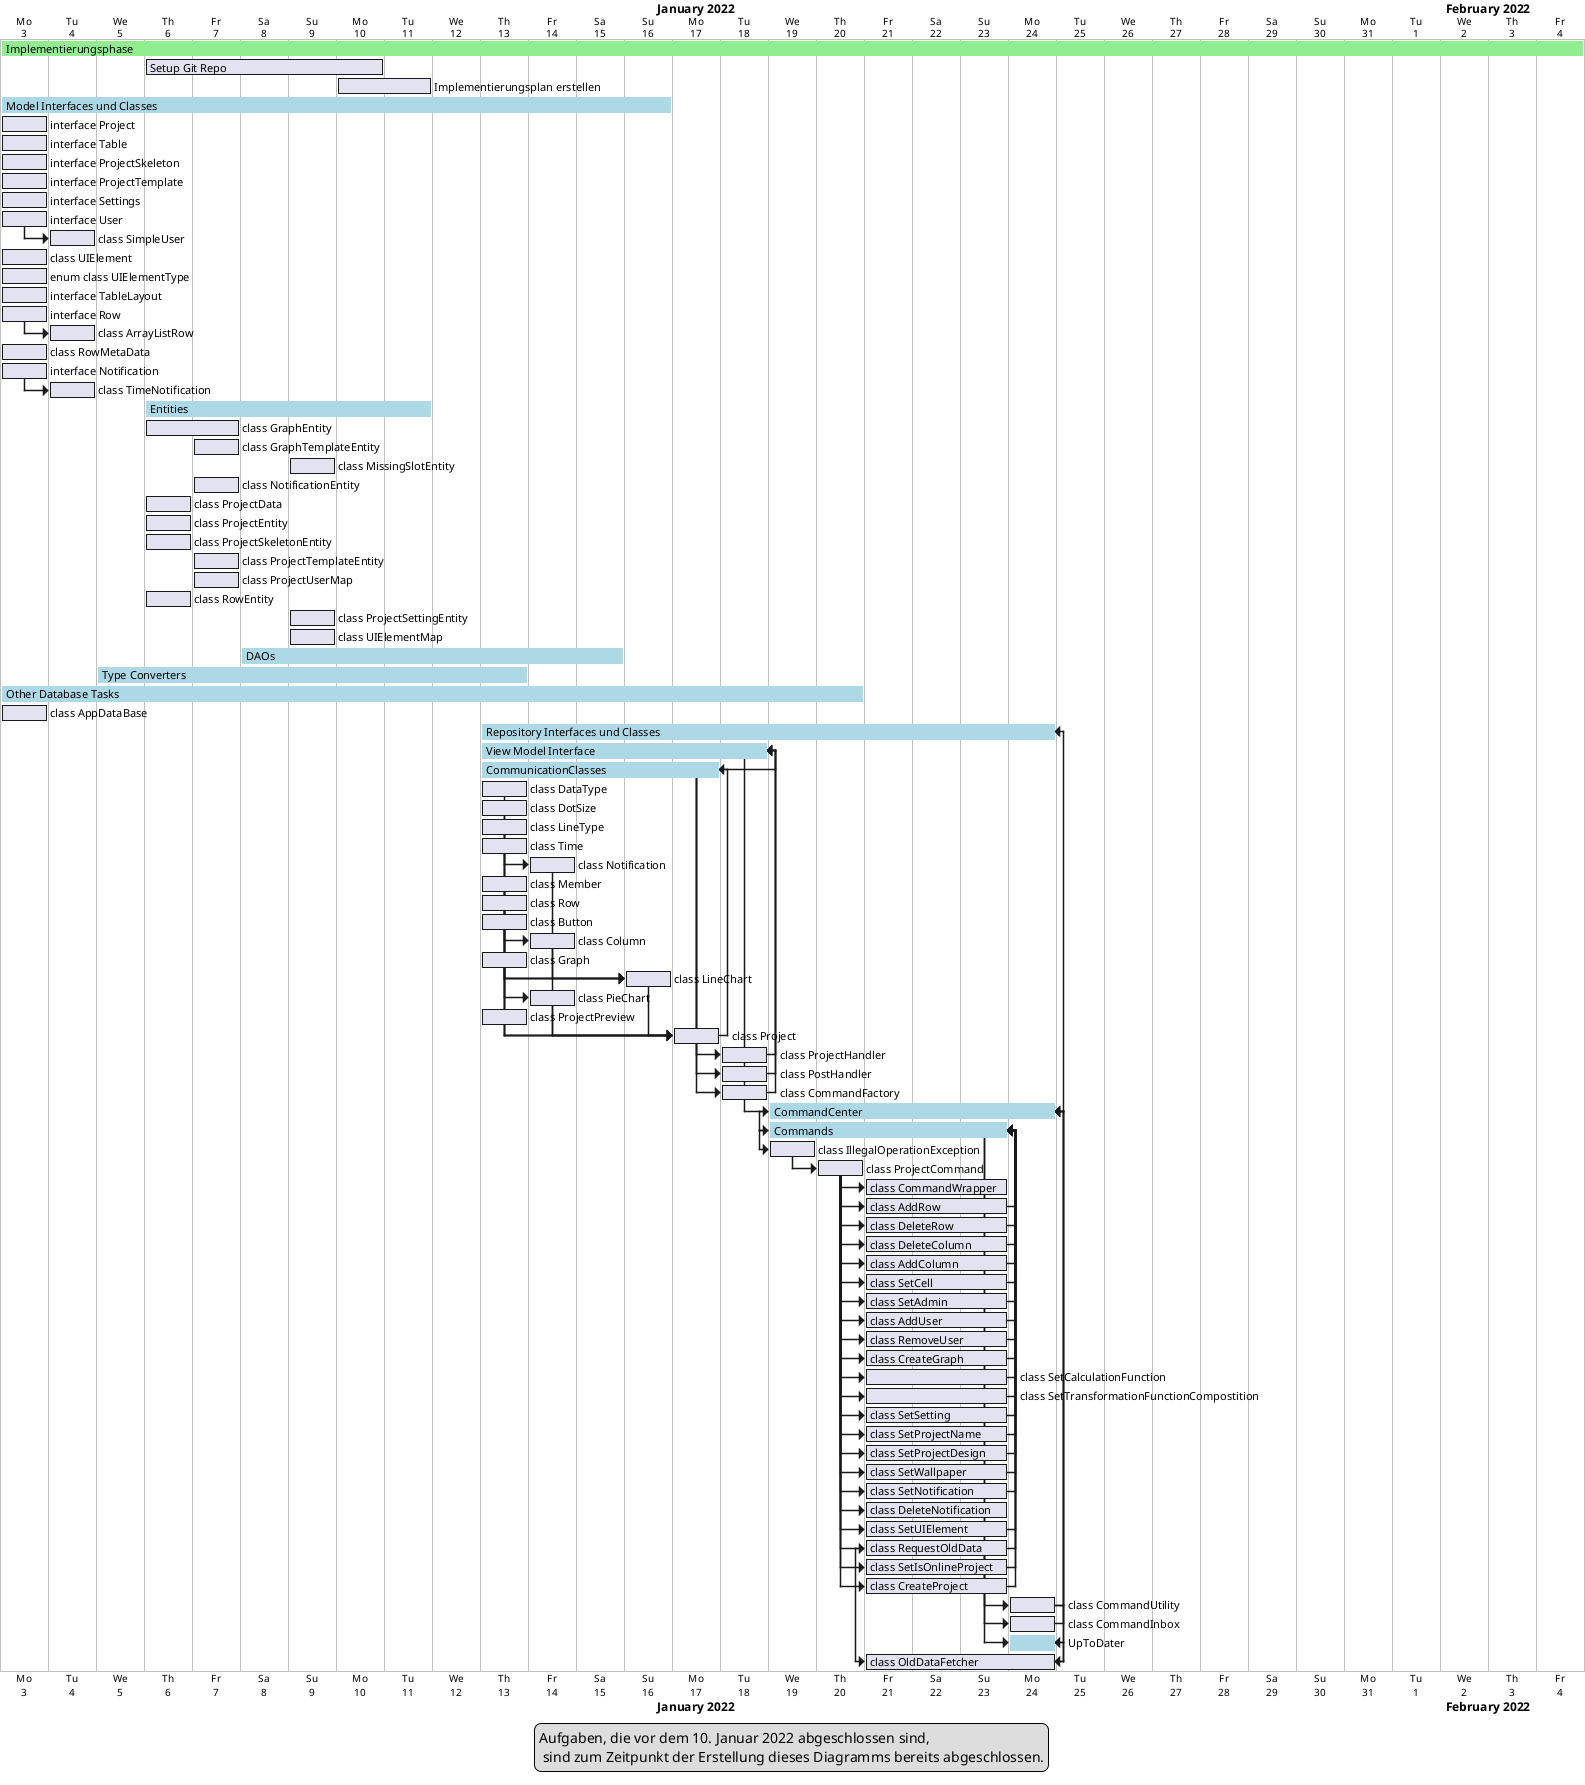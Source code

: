 @startgantt

printscale daily zoom 3

Project starts the 3rd of January 2022

[Implementierungsphase] starts 2022-01-03 and ends 2022-02-04
[Implementierungsphase] is colored in lightgreen
[Setup Git Repo] starts 2022-01-06 and ends 2022-01-10
[Implementierungsplan erstellen] starts 2022-01-10 and lasts 2 days
[Model Interfaces und Classes] starts 2022-01-03 and ends 2022-01-16
[Model Interfaces und Classes] is colored in lightblue
[interface Project] starts 2022-01-03
[interface Table] starts 2022-01-03
[interface ProjectSkeleton] starts 2022-01-03
[interface ProjectTemplate] starts 2022-01-03
[interface Settings] starts 2022-01-03
[interface User] starts 2022-01-03
[class SimpleUser] starts at [interface User]'s end
[class UIElement] starts 2022-01-03
[enum class UIElementType] starts 2022-01-03
[interface Table] starts 2022-01-03
[interface TableLayout] starts 2022-01-03
[interface Row] starts 2022-01-03
[class ArrayListRow] starts at [interface Row]'s end
[class RowMetaData] starts 2022-01-03
[interface Notification] starts 2022-01-03
[class TimeNotification] starts at [interface Notification]'s end

[Entities] starts 2022-01-06 and ends 2022-01-11
[Entities] is colored in lightblue
[class GraphEntity] starts 2022-01-06 and ends 2022-01-07
[class GraphTemplateEntity] starts 2022-01-07
[class MissingSlotEntity] starts 2022-01-09
[class NotificationEntity] starts 2022-01-07
[class ProjectData] starts 2022-01-06
[class ProjectEntity] starts 2022-01-06
[class ProjectSkeletonEntity] starts 2022-01-06
[class ProjectTemplateEntity] starts 2022-01-07
[class ProjectUserMap] starts 2022-01-07
[class RowEntity] starts 2022-01-06
[class ProjectSettingEntity] starts 2022-01-09
[class ProjectSettingEntity] starts 2022-01-09
[class UIElementMap] starts 2022-01-09

[DAOs] starts 2022-01-08 and ends 2022-01-15
[DAOs] is colored in lightblue

[Type Converters] starts 2022-01-05 and ends 2022-01-13
[Type Converters] is colored in lightblue

[Other Database Tasks] starts 2022-01-03 and ends 2022-01-20
[Other Database Tasks] is colored in lightblue
[class AppDataBase] starts 2022-01-03

/'Repository====================================================================================='/

[Repository Interfaces und Classes] starts 2022-01-13
[Repository Interfaces und Classes] is colored in lightblue

    [View Model Interface] starts 2022-01-13
    [View Model Interface] is colored in lightblue
        [CommunicationClasses] starts 2022-01-13
        [CommunicationClasses] is colored in lightblue
            [class DataType] starts 2022-01-13 and ends 2022-01-13
            [class DotSize] starts 2022-01-13 and ends 2022-01-13
            [class LineType] starts 2022-01-13 and ends 2022-01-13
            [class Time] starts 2022-01-13 and ends 2022-01-13
            [class Notification] starts at [class Time]'s end
            [class Member] starts 2022-01-13 and ends 2022-01-13
            [class Row] starts 2022-01-13 and ends 2022-01-13
            [class Button] starts 2022-01-13 and ends 2022-01-13
            [class Column] starts at [class DataType]'s end
            [class Graph] starts 2022-01-13 and ends 2022-01-13
            [class LineChart] starts at [class Graph]'s end
            [class LineChart] starts at 2022-01-16
                [class LineChart] starts at [class DotSize]'s end
                [class LineChart] starts at [class LineType]'s end
                [class LineChart] starts at [class Column]'s end
            [class PieChart] starts at [class Graph]'s end
            [class ProjectPreview] starts 2022-01-13 and ends 2022-01-13
            [class Project] starts at [class Button]'s end
                [class Project] starts at [class Notification]'s end
                [class Project] starts at [class Member]'s end
                [class Project] starts at [class PieChart]'s end
                [class Project] starts at [class LineChart]'s end
                [class Project] starts at [class Row]'s end
        [CommunicationClasses] ends at [class Project]'s end

        [class ProjectHandler] starts at [CommunicationClasses]'s end
        [class PostHandler] starts at [CommunicationClasses]'s end
        [class CommandFactory] starts at [CommunicationClasses]'s end

    [View Model Interface] ends at [class PostHandler]'s end
    [View Model Interface] ends at [class CommandFactory]'s end
    [View Model Interface] ends at [CommunicationClasses]'s end
    [View Model Interface] ends at [class ProjectHandler]'s end

    [CommandCenter] starts at [View Model Interface]'s end
    [CommandCenter] is colored in lightblue

        [Commands] starts at [CommandCenter]'s start
        [Commands] is colored in lightblue
            [class IllegalOperationException] starts at [Commands]'s start
            [class ProjectCommand] starts at [class IllegalOperationException]'s end
            [class CommandWrapper] starts at [class ProjectCommand]'s end
            [class AddRow] starts at [class ProjectCommand]'s end
            [class DeleteRow] starts at [class ProjectCommand]'s end
            [class DeleteColumn] starts at [class ProjectCommand]'s end
            [class AddColumn] starts at [class ProjectCommand]'s end
            [class SetCell] starts at [class ProjectCommand]'s end
            [class SetAdmin] starts at [class ProjectCommand]'s end
            [class AddUser] starts at [class ProjectCommand]'s end
            [class RemoveUser] starts at [class ProjectCommand]'s end
            [class CreateGraph] starts at [class ProjectCommand]'s end
            [class SetCalculationFunction] starts at [class ProjectCommand]'s end
            [class SetTransformationFunctionCompostition] starts at [class ProjectCommand]'s end
            [class SetSetting] starts at [class ProjectCommand]'s end
            [class SetProjectName] starts at [class ProjectCommand]'s end
            [class SetProjectDesign] starts at [class ProjectCommand]'s end
            [class SetWallpaper] starts at [class ProjectCommand]'s end
            [class SetNotification] starts at [class ProjectCommand]'s end
            [class DeleteNotification] starts at [class ProjectCommand]'s end
            [class SetUIElement] starts at [class ProjectCommand]'s end
            [class RequestOldData] starts at [class ProjectCommand]'s end
            [class SetIsOnlineProject] starts at [class ProjectCommand]'s end
            [class CreateProject] starts at [class ProjectCommand]'s end

            [class CommandWrapper] lasts 3 days
            [class AddRow] lasts 3 days
            [class DeleteRow] lasts 3 days
            [class DeleteColumn] lasts 3 days
            [class AddColumn] lasts 3 days
            [class SetCell] lasts 3 days
            [class SetAdmin] lasts 3 days
            [class AddUser] lasts 3 days
            [class RemoveUser] lasts 3 days
            [class CreateGraph] lasts 3 days
            [class SetCalculationFunction] lasts 3 days
            [class SetTransformationFunctionCompostition] lasts 3 days
            [class SetSetting] lasts 3 days
            [class SetProjectName] lasts 3 days
            [class SetProjectDesign] lasts 3 days
            [class SetWallpaper] lasts 3 days
            [class SetNotification] lasts 3 days
            [class DeleteNotification] lasts 3 days
            [class SetUIElement] lasts 3 days
            [class RequestOldData] lasts 3 days
            [class SetIsOnlineProject] lasts 3 days
            [class CreateProject] lasts 3 days


        [Commands] ends at [class CreateProject]'s end
        [Commands] ends at [class AddRow]'s end
        [Commands] ends at [class DeleteColumn]'s end
        [Commands] ends at [class DeleteRow]'s end
        [Commands] ends at [class AddColumn]'s end
        [Commands] ends at [class SetCell]'s end
        [Commands] ends at [class SetAdmin]'s end
        [Commands] ends at [class AddUser]'s end
        [Commands] ends at [class RemoveUser]'s end
        [Commands] ends at [class CreateGraph]'s end
        [Commands] ends at [class SetCalculationFunction]'s end
        [Commands] ends at [class SetTransformationFunctionCompostition]'s end
        [Commands] ends at [class SetSetting]'s end
        [Commands] ends at [class SetProjectName]'s end
        [Commands] ends at [class SetProjectDesign]'s end
        [Commands] ends at [class SetWallpaper]'s end
        [Commands] ends at [class SetNotification]'s end
        [Commands] ends at [class SetUIElement]'s end
        [Commands] ends at [class RequestOldData]'s end
        [Commands] ends at [class SetIsOnlineProject]'s end

        [class CommandUtility] starts at [Commands]'s end
        [class CommandInbox] starts at [Commands]'s end


        [UpToDater] starts at [class RequestOldData]'s end
        [UpToDater] is colored in lightblue
            [class OldDataFetcher] starts at [class RequestOldData]'s start
            [class OldDataFetcher] ends at [class CommandUtility]'s end
        [UpToDater] ends at [class OldDataFetcher]'s end

    [CommandCenter] ends at [class CommandUtility]'s end
    [CommandCenter] ends at [class CommandInbox]'s end
    [CommandCenter] ends at [UpToDater]'s end
[Repository Interfaces und Classes] ends at [CommandCenter]'s end
legend
    Aufgaben, die vor dem 10. Januar 2022 abgeschlossen sind,
     sind zum Zeitpunkt der Erstellung dieses Diagramms bereits abgeschlossen.
end legend



@endgantt